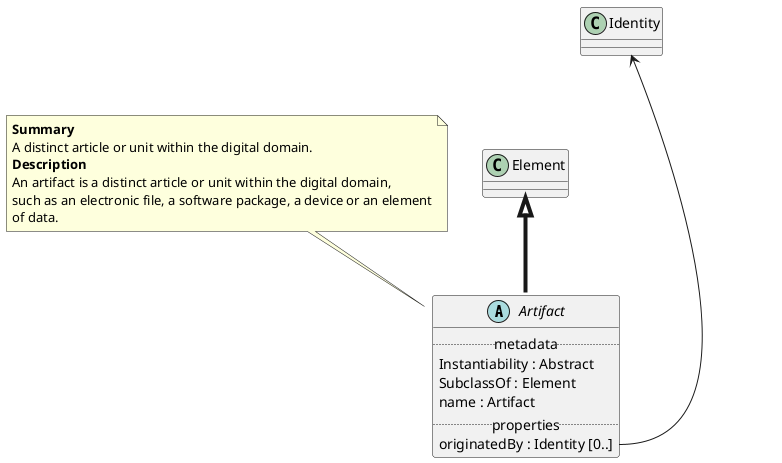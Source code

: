 @startuml
abstract Artifact {
.. metadata ..
    Instantiability : Abstract
    SubclassOf : Element
    name : Artifact
.. properties ..
    originatedBy : Identity [0..]
}
note top of Artifact
<b>Summary</b>
A distinct article or unit within the digital domain.
<b>Description</b>
An artifact is a distinct article or unit within the digital domain,
such as an electronic file, a software package, a device or an element
of data.
end note
"Element" <|-[thickness=4]- "Artifact"
"Identity" <--- "Artifact::originatedBy"
@enduml
